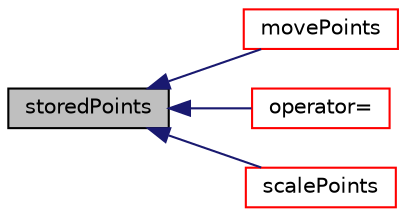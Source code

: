 digraph "storedPoints"
{
  bgcolor="transparent";
  edge [fontname="Helvetica",fontsize="10",labelfontname="Helvetica",labelfontsize="10"];
  node [fontname="Helvetica",fontsize="10",shape=record];
  rankdir="LR";
  Node1 [label="storedPoints",height=0.2,width=0.4,color="black", fillcolor="grey75", style="filled", fontcolor="black"];
  Node1 -> Node2 [dir="back",color="midnightblue",fontsize="10",style="solid",fontname="Helvetica"];
  Node2 [label="movePoints",height=0.2,width=0.4,color="red",URL="$a02776.html#ab62834098bae1d3887f578c700754f39",tooltip="Move points. "];
  Node1 -> Node3 [dir="back",color="midnightblue",fontsize="10",style="solid",fontname="Helvetica"];
  Node3 [label="operator=",height=0.2,width=0.4,color="red",URL="$a02776.html#a7007e1a39a89b943666033e034e1083b"];
  Node1 -> Node4 [dir="back",color="midnightblue",fontsize="10",style="solid",fontname="Helvetica"];
  Node4 [label="scalePoints",height=0.2,width=0.4,color="red",URL="$a02776.html#a0c1576aa53e80d9150e2558061cc40c2",tooltip="Scale points. A non-positive factor is ignored. "];
}
